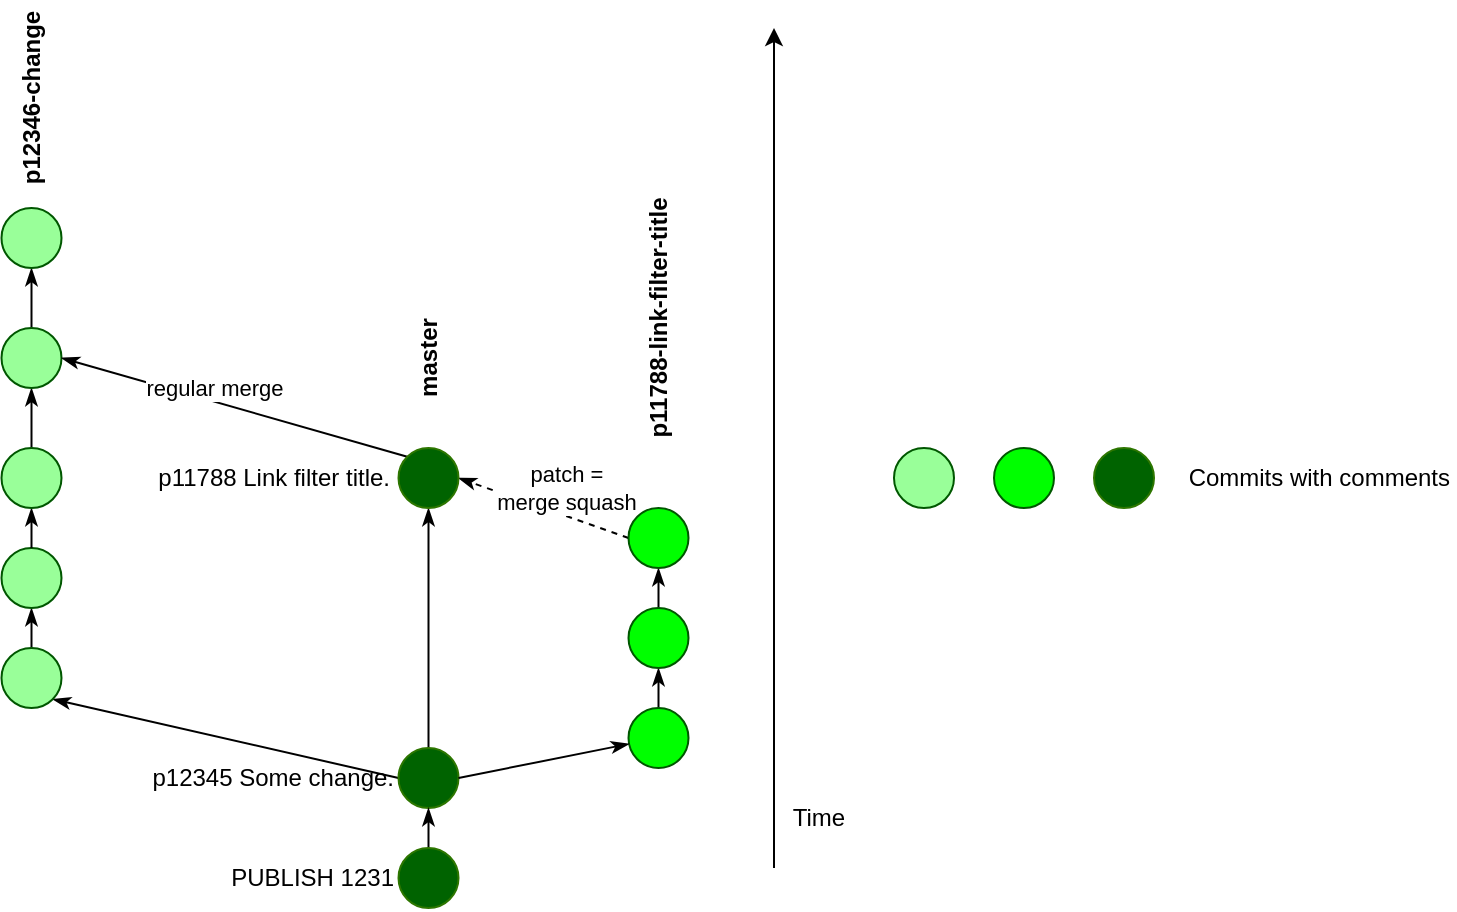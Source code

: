 <mxfile compressed="false" version="15.4.0" type="device">
  <diagram id="ETWsS70P1tHz5V-jA7J0" name="Page-1">
    <mxGraphModel dx="1038" dy="616" grid="1" gridSize="10" guides="1" tooltips="1" connect="1" arrows="1" fold="1" page="1" pageScale="1" pageWidth="827" pageHeight="1169" math="0" shadow="0">
      <root>
        <mxCell id="0" />
        <mxCell id="1" parent="0" />
        <mxCell id="x4GbbwbR9XK_4-UF2UaD-76" style="edgeStyle=none;rounded=0;orthogonalLoop=1;jettySize=auto;html=1;exitX=0;exitY=0.5;exitDx=0;exitDy=0;endArrow=classicThin;endFill=1;entryX=1;entryY=1;entryDx=0;entryDy=0;" edge="1" parent="1" source="x4GbbwbR9XK_4-UF2UaD-78" target="x4GbbwbR9XK_4-UF2UaD-80">
          <mxGeometry relative="1" as="geometry">
            <mxPoint x="23.75" y="370" as="targetPoint" />
          </mxGeometry>
        </mxCell>
        <mxCell id="x4GbbwbR9XK_4-UF2UaD-77" style="edgeStyle=none;rounded=0;orthogonalLoop=1;jettySize=auto;html=1;exitX=0.5;exitY=0;exitDx=0;exitDy=0;entryX=0.5;entryY=1;entryDx=0;entryDy=0;endArrow=classicThin;endFill=1;" edge="1" parent="1" source="x4GbbwbR9XK_4-UF2UaD-78" target="x4GbbwbR9XK_4-UF2UaD-103">
          <mxGeometry relative="1" as="geometry" />
        </mxCell>
        <mxCell id="x4GbbwbR9XK_4-UF2UaD-78" value="" style="ellipse;whiteSpace=wrap;html=1;aspect=fixed;fillColor=#006300;strokeColor=#2D7600;fontColor=#ffffff;" vertex="1" parent="1">
          <mxGeometry x="282.25" y="400" width="30" height="30" as="geometry" />
        </mxCell>
        <mxCell id="x4GbbwbR9XK_4-UF2UaD-79" style="edgeStyle=none;rounded=0;orthogonalLoop=1;jettySize=auto;html=1;exitX=0.5;exitY=0;exitDx=0;exitDy=0;entryX=0.5;entryY=1;entryDx=0;entryDy=0;endArrow=classicThin;endFill=1;" edge="1" parent="1" source="x4GbbwbR9XK_4-UF2UaD-80" target="x4GbbwbR9XK_4-UF2UaD-83">
          <mxGeometry relative="1" as="geometry" />
        </mxCell>
        <mxCell id="x4GbbwbR9XK_4-UF2UaD-80" value="" style="ellipse;whiteSpace=wrap;html=1;aspect=fixed;fillColor=#99FF99;strokeColor=#005700;fontColor=#ffffff;" vertex="1" parent="1">
          <mxGeometry x="83.75" y="350" width="30" height="30" as="geometry" />
        </mxCell>
        <mxCell id="x4GbbwbR9XK_4-UF2UaD-81" style="edgeStyle=none;rounded=0;orthogonalLoop=1;jettySize=auto;html=1;exitX=0.5;exitY=0;exitDx=0;exitDy=0;entryX=0.5;entryY=1;entryDx=0;entryDy=0;endArrow=classicThin;endFill=1;" edge="1" parent="1" source="x4GbbwbR9XK_4-UF2UaD-82" target="x4GbbwbR9XK_4-UF2UaD-78">
          <mxGeometry relative="1" as="geometry" />
        </mxCell>
        <mxCell id="x4GbbwbR9XK_4-UF2UaD-82" value="" style="ellipse;whiteSpace=wrap;html=1;aspect=fixed;fillColor=#006300;strokeColor=#2D7600;fontColor=#ffffff;" vertex="1" parent="1">
          <mxGeometry x="282.25" y="450" width="30" height="30" as="geometry" />
        </mxCell>
        <mxCell id="x4GbbwbR9XK_4-UF2UaD-83" value="" style="ellipse;whiteSpace=wrap;html=1;aspect=fixed;fillColor=#99FF99;strokeColor=#005700;fontColor=#ffffff;" vertex="1" parent="1">
          <mxGeometry x="83.75" y="300" width="30" height="30" as="geometry" />
        </mxCell>
        <mxCell id="x4GbbwbR9XK_4-UF2UaD-84" style="edgeStyle=none;rounded=0;orthogonalLoop=1;jettySize=auto;html=1;entryX=0.5;entryY=1;entryDx=0;entryDy=0;endArrow=classicThin;endFill=1;exitX=0.5;exitY=0;exitDx=0;exitDy=0;" edge="1" parent="1" source="x4GbbwbR9XK_4-UF2UaD-83" target="x4GbbwbR9XK_4-UF2UaD-86">
          <mxGeometry relative="1" as="geometry">
            <mxPoint x="3.75" y="290" as="sourcePoint" />
          </mxGeometry>
        </mxCell>
        <mxCell id="x4GbbwbR9XK_4-UF2UaD-85" style="edgeStyle=none;rounded=0;orthogonalLoop=1;jettySize=auto;html=1;exitX=0.5;exitY=0;exitDx=0;exitDy=0;entryX=0.5;entryY=1;entryDx=0;entryDy=0;endArrow=classicThin;endFill=1;" edge="1" parent="1" source="x4GbbwbR9XK_4-UF2UaD-86" target="x4GbbwbR9XK_4-UF2UaD-88">
          <mxGeometry relative="1" as="geometry" />
        </mxCell>
        <mxCell id="x4GbbwbR9XK_4-UF2UaD-86" value="" style="ellipse;whiteSpace=wrap;html=1;aspect=fixed;fillColor=#99FF99;strokeColor=#005700;fontColor=#ffffff;" vertex="1" parent="1">
          <mxGeometry x="83.75" y="250" width="30" height="30" as="geometry" />
        </mxCell>
        <mxCell id="x4GbbwbR9XK_4-UF2UaD-87" style="edgeStyle=none;rounded=0;orthogonalLoop=1;jettySize=auto;html=1;exitX=0.5;exitY=0;exitDx=0;exitDy=0;entryX=0.5;entryY=1;entryDx=0;entryDy=0;endArrow=classicThin;endFill=1;" edge="1" parent="1" source="x4GbbwbR9XK_4-UF2UaD-88" target="x4GbbwbR9XK_4-UF2UaD-106">
          <mxGeometry relative="1" as="geometry" />
        </mxCell>
        <mxCell id="x4GbbwbR9XK_4-UF2UaD-88" value="" style="ellipse;whiteSpace=wrap;html=1;aspect=fixed;fillColor=#99FF99;strokeColor=#005700;fontColor=#ffffff;" vertex="1" parent="1">
          <mxGeometry x="83.75" y="190" width="30" height="30" as="geometry" />
        </mxCell>
        <mxCell id="x4GbbwbR9XK_4-UF2UaD-89" value="master" style="text;html=1;strokeColor=none;fillColor=none;align=center;verticalAlign=middle;whiteSpace=wrap;rounded=0;rotation=-90;fontStyle=1" vertex="1" parent="1">
          <mxGeometry x="263.63" y="190" width="67.25" height="30" as="geometry" />
        </mxCell>
        <mxCell id="x4GbbwbR9XK_4-UF2UaD-90" value="p12346-change" style="text;html=1;strokeColor=none;fillColor=none;align=center;verticalAlign=middle;whiteSpace=wrap;rounded=0;rotation=-90;fontStyle=1" vertex="1" parent="1">
          <mxGeometry x="50" y="60" width="97.5" height="30" as="geometry" />
        </mxCell>
        <mxCell id="x4GbbwbR9XK_4-UF2UaD-91" value="PUBLISH 1231" style="text;html=1;strokeColor=none;fillColor=none;align=right;verticalAlign=middle;whiteSpace=wrap;rounded=0;" vertex="1" parent="1">
          <mxGeometry x="182.25" y="450" width="100" height="30" as="geometry" />
        </mxCell>
        <mxCell id="x4GbbwbR9XK_4-UF2UaD-92" value="p12345 Some change." style="text;html=1;strokeColor=none;fillColor=none;align=right;verticalAlign=middle;whiteSpace=wrap;rounded=0;" vertex="1" parent="1">
          <mxGeometry x="142.25" y="400" width="140" height="30" as="geometry" />
        </mxCell>
        <mxCell id="x4GbbwbR9XK_4-UF2UaD-93" value="&lt;strong&gt;p11788-link-filter-title&lt;/strong&gt;" style="text;html=1;strokeColor=none;fillColor=none;align=center;verticalAlign=middle;whiteSpace=wrap;rounded=0;rotation=-90;fontStyle=1" vertex="1" parent="1">
          <mxGeometry x="339.75" y="170" width="145" height="30" as="geometry" />
        </mxCell>
        <mxCell id="x4GbbwbR9XK_4-UF2UaD-94" style="rounded=0;orthogonalLoop=1;jettySize=auto;html=1;exitX=0.5;exitY=0;exitDx=0;exitDy=0;endArrow=classicThin;endFill=1;entryX=0.5;entryY=1;entryDx=0;entryDy=0;" edge="1" parent="1" source="x4GbbwbR9XK_4-UF2UaD-95" target="x4GbbwbR9XK_4-UF2UaD-97">
          <mxGeometry relative="1" as="geometry">
            <mxPoint x="412" y="360" as="targetPoint" />
          </mxGeometry>
        </mxCell>
        <mxCell id="x4GbbwbR9XK_4-UF2UaD-95" value="" style="ellipse;whiteSpace=wrap;html=1;aspect=fixed;fillColor=#00FF00;strokeColor=#005700;fontColor=#ffffff;" vertex="1" parent="1">
          <mxGeometry x="397.25" y="380" width="30" height="30" as="geometry" />
        </mxCell>
        <mxCell id="x4GbbwbR9XK_4-UF2UaD-96" style="edgeStyle=none;rounded=0;orthogonalLoop=1;jettySize=auto;html=1;exitX=0.5;exitY=0;exitDx=0;exitDy=0;entryX=0.5;entryY=1;entryDx=0;entryDy=0;endArrow=classicThin;endFill=1;" edge="1" parent="1" source="x4GbbwbR9XK_4-UF2UaD-97" target="x4GbbwbR9XK_4-UF2UaD-100">
          <mxGeometry relative="1" as="geometry" />
        </mxCell>
        <mxCell id="x4GbbwbR9XK_4-UF2UaD-97" value="" style="ellipse;whiteSpace=wrap;html=1;aspect=fixed;fillColor=#00FF00;strokeColor=#005700;fontColor=#ffffff;" vertex="1" parent="1">
          <mxGeometry x="397.25" y="330" width="30" height="30" as="geometry" />
        </mxCell>
        <mxCell id="x4GbbwbR9XK_4-UF2UaD-98" style="edgeStyle=none;rounded=0;orthogonalLoop=1;jettySize=auto;html=1;exitX=0;exitY=0.5;exitDx=0;exitDy=0;entryX=1;entryY=0.5;entryDx=0;entryDy=0;endArrow=classicThin;endFill=1;dashed=1;" edge="1" parent="1" source="x4GbbwbR9XK_4-UF2UaD-100" target="x4GbbwbR9XK_4-UF2UaD-103">
          <mxGeometry relative="1" as="geometry" />
        </mxCell>
        <mxCell id="x4GbbwbR9XK_4-UF2UaD-99" value="patch = &lt;br&gt;merge squash" style="edgeLabel;html=1;align=center;verticalAlign=middle;resizable=0;points=[];" vertex="1" connectable="0" parent="x4GbbwbR9XK_4-UF2UaD-98">
          <mxGeometry x="-0.294" y="-3" relative="1" as="geometry">
            <mxPoint x="-2" y="-12" as="offset" />
          </mxGeometry>
        </mxCell>
        <mxCell id="x4GbbwbR9XK_4-UF2UaD-100" value="" style="ellipse;whiteSpace=wrap;html=1;aspect=fixed;fillColor=#00FF00;strokeColor=#005700;fontColor=#ffffff;" vertex="1" parent="1">
          <mxGeometry x="397.25" y="280" width="30" height="30" as="geometry" />
        </mxCell>
        <mxCell id="x4GbbwbR9XK_4-UF2UaD-101" style="edgeStyle=none;rounded=0;orthogonalLoop=1;jettySize=auto;html=1;exitX=0;exitY=0;exitDx=0;exitDy=0;entryX=1;entryY=0.5;entryDx=0;entryDy=0;endArrow=classicThin;endFill=1;" edge="1" parent="1" source="x4GbbwbR9XK_4-UF2UaD-103" target="x4GbbwbR9XK_4-UF2UaD-88">
          <mxGeometry relative="1" as="geometry" />
        </mxCell>
        <mxCell id="x4GbbwbR9XK_4-UF2UaD-102" value="regular merge" style="edgeLabel;html=1;align=center;verticalAlign=middle;resizable=0;points=[];" vertex="1" connectable="0" parent="x4GbbwbR9XK_4-UF2UaD-101">
          <mxGeometry x="0.125" y="1" relative="1" as="geometry">
            <mxPoint y="-8" as="offset" />
          </mxGeometry>
        </mxCell>
        <mxCell id="x4GbbwbR9XK_4-UF2UaD-103" value="" style="ellipse;whiteSpace=wrap;html=1;aspect=fixed;fillColor=#006300;strokeColor=#2D7600;fontColor=#ffffff;" vertex="1" parent="1">
          <mxGeometry x="282.25" y="250" width="30" height="30" as="geometry" />
        </mxCell>
        <mxCell id="x4GbbwbR9XK_4-UF2UaD-104" style="edgeStyle=none;rounded=0;orthogonalLoop=1;jettySize=auto;html=1;exitX=1;exitY=0.5;exitDx=0;exitDy=0;endArrow=classicThin;endFill=1;" edge="1" parent="1" source="x4GbbwbR9XK_4-UF2UaD-78" target="x4GbbwbR9XK_4-UF2UaD-95">
          <mxGeometry relative="1" as="geometry">
            <mxPoint x="133.75" y="405" as="sourcePoint" />
            <mxPoint x="243.75" y="390" as="targetPoint" />
          </mxGeometry>
        </mxCell>
        <mxCell id="x4GbbwbR9XK_4-UF2UaD-105" value="p11788 Link filter title." style="text;html=1;strokeColor=none;fillColor=none;align=right;verticalAlign=middle;whiteSpace=wrap;rounded=0;" vertex="1" parent="1">
          <mxGeometry x="139.75" y="250" width="140" height="30" as="geometry" />
        </mxCell>
        <mxCell id="x4GbbwbR9XK_4-UF2UaD-106" value="" style="ellipse;whiteSpace=wrap;html=1;aspect=fixed;fillColor=#99FF99;strokeColor=#005700;fontColor=#ffffff;" vertex="1" parent="1">
          <mxGeometry x="83.75" y="130" width="30" height="30" as="geometry" />
        </mxCell>
        <mxCell id="x4GbbwbR9XK_4-UF2UaD-107" value="" style="ellipse;whiteSpace=wrap;html=1;aspect=fixed;fillColor=#99FF99;strokeColor=#005700;fontColor=#ffffff;" vertex="1" parent="1">
          <mxGeometry x="530" y="250" width="30" height="30" as="geometry" />
        </mxCell>
        <mxCell id="x4GbbwbR9XK_4-UF2UaD-108" value="" style="ellipse;whiteSpace=wrap;html=1;aspect=fixed;fillColor=#006300;strokeColor=#2D7600;fontColor=#ffffff;" vertex="1" parent="1">
          <mxGeometry x="630" y="250" width="30" height="30" as="geometry" />
        </mxCell>
        <mxCell id="x4GbbwbR9XK_4-UF2UaD-109" value="" style="ellipse;whiteSpace=wrap;html=1;aspect=fixed;fillColor=#00FF00;strokeColor=#005700;fontColor=#ffffff;" vertex="1" parent="1">
          <mxGeometry x="580" y="250" width="30" height="30" as="geometry" />
        </mxCell>
        <mxCell id="x4GbbwbR9XK_4-UF2UaD-110" value="Commits with comments" style="text;html=1;strokeColor=none;fillColor=none;align=right;verticalAlign=middle;whiteSpace=wrap;rounded=0;" vertex="1" parent="1">
          <mxGeometry x="670" y="250" width="140" height="30" as="geometry" />
        </mxCell>
        <mxCell id="x4GbbwbR9XK_4-UF2UaD-114" value="" style="endArrow=classic;html=1;rounded=0;" edge="1" parent="1">
          <mxGeometry width="50" height="50" relative="1" as="geometry">
            <mxPoint x="470" y="460" as="sourcePoint" />
            <mxPoint x="470" y="40" as="targetPoint" />
          </mxGeometry>
        </mxCell>
        <mxCell id="x4GbbwbR9XK_4-UF2UaD-115" value="Time" style="text;html=1;strokeColor=none;fillColor=none;align=center;verticalAlign=middle;whiteSpace=wrap;rounded=0;" vertex="1" parent="1">
          <mxGeometry x="470" y="420" width="45.25" height="30" as="geometry" />
        </mxCell>
      </root>
    </mxGraphModel>
  </diagram>
</mxfile>

